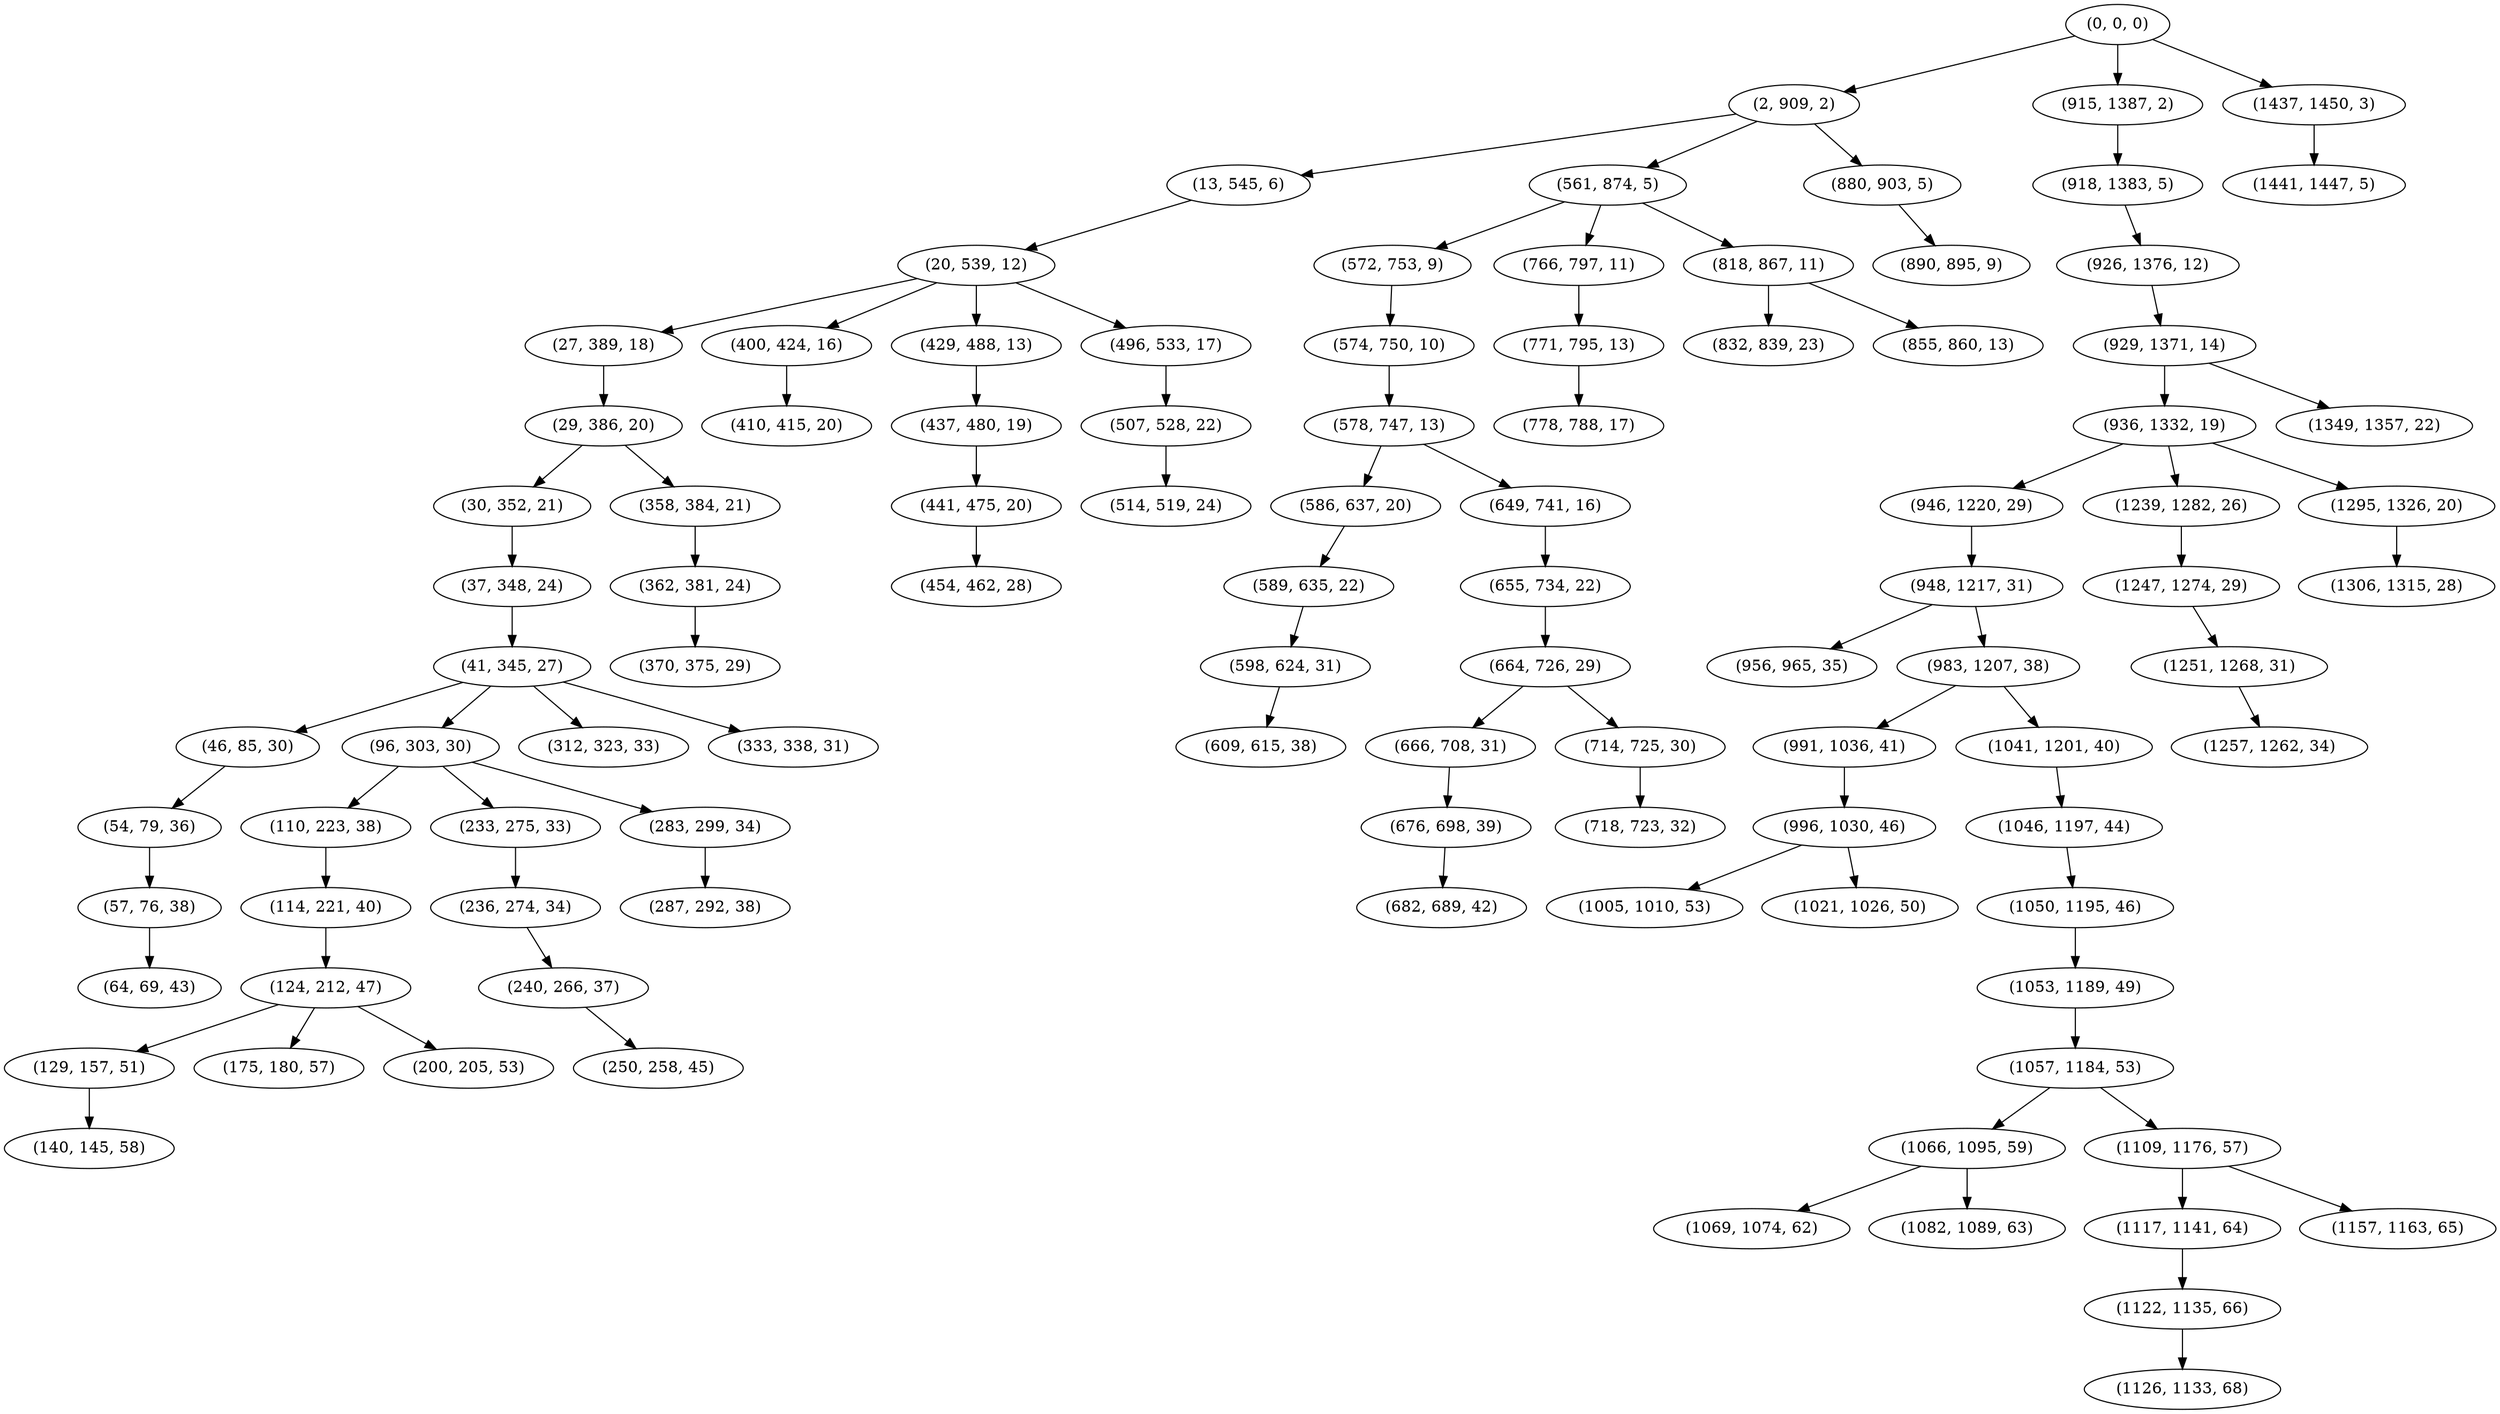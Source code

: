 digraph tree {
    "(0, 0, 0)";
    "(2, 909, 2)";
    "(13, 545, 6)";
    "(20, 539, 12)";
    "(27, 389, 18)";
    "(29, 386, 20)";
    "(30, 352, 21)";
    "(37, 348, 24)";
    "(41, 345, 27)";
    "(46, 85, 30)";
    "(54, 79, 36)";
    "(57, 76, 38)";
    "(64, 69, 43)";
    "(96, 303, 30)";
    "(110, 223, 38)";
    "(114, 221, 40)";
    "(124, 212, 47)";
    "(129, 157, 51)";
    "(140, 145, 58)";
    "(175, 180, 57)";
    "(200, 205, 53)";
    "(233, 275, 33)";
    "(236, 274, 34)";
    "(240, 266, 37)";
    "(250, 258, 45)";
    "(283, 299, 34)";
    "(287, 292, 38)";
    "(312, 323, 33)";
    "(333, 338, 31)";
    "(358, 384, 21)";
    "(362, 381, 24)";
    "(370, 375, 29)";
    "(400, 424, 16)";
    "(410, 415, 20)";
    "(429, 488, 13)";
    "(437, 480, 19)";
    "(441, 475, 20)";
    "(454, 462, 28)";
    "(496, 533, 17)";
    "(507, 528, 22)";
    "(514, 519, 24)";
    "(561, 874, 5)";
    "(572, 753, 9)";
    "(574, 750, 10)";
    "(578, 747, 13)";
    "(586, 637, 20)";
    "(589, 635, 22)";
    "(598, 624, 31)";
    "(609, 615, 38)";
    "(649, 741, 16)";
    "(655, 734, 22)";
    "(664, 726, 29)";
    "(666, 708, 31)";
    "(676, 698, 39)";
    "(682, 689, 42)";
    "(714, 725, 30)";
    "(718, 723, 32)";
    "(766, 797, 11)";
    "(771, 795, 13)";
    "(778, 788, 17)";
    "(818, 867, 11)";
    "(832, 839, 23)";
    "(855, 860, 13)";
    "(880, 903, 5)";
    "(890, 895, 9)";
    "(915, 1387, 2)";
    "(918, 1383, 5)";
    "(926, 1376, 12)";
    "(929, 1371, 14)";
    "(936, 1332, 19)";
    "(946, 1220, 29)";
    "(948, 1217, 31)";
    "(956, 965, 35)";
    "(983, 1207, 38)";
    "(991, 1036, 41)";
    "(996, 1030, 46)";
    "(1005, 1010, 53)";
    "(1021, 1026, 50)";
    "(1041, 1201, 40)";
    "(1046, 1197, 44)";
    "(1050, 1195, 46)";
    "(1053, 1189, 49)";
    "(1057, 1184, 53)";
    "(1066, 1095, 59)";
    "(1069, 1074, 62)";
    "(1082, 1089, 63)";
    "(1109, 1176, 57)";
    "(1117, 1141, 64)";
    "(1122, 1135, 66)";
    "(1126, 1133, 68)";
    "(1157, 1163, 65)";
    "(1239, 1282, 26)";
    "(1247, 1274, 29)";
    "(1251, 1268, 31)";
    "(1257, 1262, 34)";
    "(1295, 1326, 20)";
    "(1306, 1315, 28)";
    "(1349, 1357, 22)";
    "(1437, 1450, 3)";
    "(1441, 1447, 5)";
    "(0, 0, 0)" -> "(2, 909, 2)";
    "(0, 0, 0)" -> "(915, 1387, 2)";
    "(0, 0, 0)" -> "(1437, 1450, 3)";
    "(2, 909, 2)" -> "(13, 545, 6)";
    "(2, 909, 2)" -> "(561, 874, 5)";
    "(2, 909, 2)" -> "(880, 903, 5)";
    "(13, 545, 6)" -> "(20, 539, 12)";
    "(20, 539, 12)" -> "(27, 389, 18)";
    "(20, 539, 12)" -> "(400, 424, 16)";
    "(20, 539, 12)" -> "(429, 488, 13)";
    "(20, 539, 12)" -> "(496, 533, 17)";
    "(27, 389, 18)" -> "(29, 386, 20)";
    "(29, 386, 20)" -> "(30, 352, 21)";
    "(29, 386, 20)" -> "(358, 384, 21)";
    "(30, 352, 21)" -> "(37, 348, 24)";
    "(37, 348, 24)" -> "(41, 345, 27)";
    "(41, 345, 27)" -> "(46, 85, 30)";
    "(41, 345, 27)" -> "(96, 303, 30)";
    "(41, 345, 27)" -> "(312, 323, 33)";
    "(41, 345, 27)" -> "(333, 338, 31)";
    "(46, 85, 30)" -> "(54, 79, 36)";
    "(54, 79, 36)" -> "(57, 76, 38)";
    "(57, 76, 38)" -> "(64, 69, 43)";
    "(96, 303, 30)" -> "(110, 223, 38)";
    "(96, 303, 30)" -> "(233, 275, 33)";
    "(96, 303, 30)" -> "(283, 299, 34)";
    "(110, 223, 38)" -> "(114, 221, 40)";
    "(114, 221, 40)" -> "(124, 212, 47)";
    "(124, 212, 47)" -> "(129, 157, 51)";
    "(124, 212, 47)" -> "(175, 180, 57)";
    "(124, 212, 47)" -> "(200, 205, 53)";
    "(129, 157, 51)" -> "(140, 145, 58)";
    "(233, 275, 33)" -> "(236, 274, 34)";
    "(236, 274, 34)" -> "(240, 266, 37)";
    "(240, 266, 37)" -> "(250, 258, 45)";
    "(283, 299, 34)" -> "(287, 292, 38)";
    "(358, 384, 21)" -> "(362, 381, 24)";
    "(362, 381, 24)" -> "(370, 375, 29)";
    "(400, 424, 16)" -> "(410, 415, 20)";
    "(429, 488, 13)" -> "(437, 480, 19)";
    "(437, 480, 19)" -> "(441, 475, 20)";
    "(441, 475, 20)" -> "(454, 462, 28)";
    "(496, 533, 17)" -> "(507, 528, 22)";
    "(507, 528, 22)" -> "(514, 519, 24)";
    "(561, 874, 5)" -> "(572, 753, 9)";
    "(561, 874, 5)" -> "(766, 797, 11)";
    "(561, 874, 5)" -> "(818, 867, 11)";
    "(572, 753, 9)" -> "(574, 750, 10)";
    "(574, 750, 10)" -> "(578, 747, 13)";
    "(578, 747, 13)" -> "(586, 637, 20)";
    "(578, 747, 13)" -> "(649, 741, 16)";
    "(586, 637, 20)" -> "(589, 635, 22)";
    "(589, 635, 22)" -> "(598, 624, 31)";
    "(598, 624, 31)" -> "(609, 615, 38)";
    "(649, 741, 16)" -> "(655, 734, 22)";
    "(655, 734, 22)" -> "(664, 726, 29)";
    "(664, 726, 29)" -> "(666, 708, 31)";
    "(664, 726, 29)" -> "(714, 725, 30)";
    "(666, 708, 31)" -> "(676, 698, 39)";
    "(676, 698, 39)" -> "(682, 689, 42)";
    "(714, 725, 30)" -> "(718, 723, 32)";
    "(766, 797, 11)" -> "(771, 795, 13)";
    "(771, 795, 13)" -> "(778, 788, 17)";
    "(818, 867, 11)" -> "(832, 839, 23)";
    "(818, 867, 11)" -> "(855, 860, 13)";
    "(880, 903, 5)" -> "(890, 895, 9)";
    "(915, 1387, 2)" -> "(918, 1383, 5)";
    "(918, 1383, 5)" -> "(926, 1376, 12)";
    "(926, 1376, 12)" -> "(929, 1371, 14)";
    "(929, 1371, 14)" -> "(936, 1332, 19)";
    "(929, 1371, 14)" -> "(1349, 1357, 22)";
    "(936, 1332, 19)" -> "(946, 1220, 29)";
    "(936, 1332, 19)" -> "(1239, 1282, 26)";
    "(936, 1332, 19)" -> "(1295, 1326, 20)";
    "(946, 1220, 29)" -> "(948, 1217, 31)";
    "(948, 1217, 31)" -> "(956, 965, 35)";
    "(948, 1217, 31)" -> "(983, 1207, 38)";
    "(983, 1207, 38)" -> "(991, 1036, 41)";
    "(983, 1207, 38)" -> "(1041, 1201, 40)";
    "(991, 1036, 41)" -> "(996, 1030, 46)";
    "(996, 1030, 46)" -> "(1005, 1010, 53)";
    "(996, 1030, 46)" -> "(1021, 1026, 50)";
    "(1041, 1201, 40)" -> "(1046, 1197, 44)";
    "(1046, 1197, 44)" -> "(1050, 1195, 46)";
    "(1050, 1195, 46)" -> "(1053, 1189, 49)";
    "(1053, 1189, 49)" -> "(1057, 1184, 53)";
    "(1057, 1184, 53)" -> "(1066, 1095, 59)";
    "(1057, 1184, 53)" -> "(1109, 1176, 57)";
    "(1066, 1095, 59)" -> "(1069, 1074, 62)";
    "(1066, 1095, 59)" -> "(1082, 1089, 63)";
    "(1109, 1176, 57)" -> "(1117, 1141, 64)";
    "(1109, 1176, 57)" -> "(1157, 1163, 65)";
    "(1117, 1141, 64)" -> "(1122, 1135, 66)";
    "(1122, 1135, 66)" -> "(1126, 1133, 68)";
    "(1239, 1282, 26)" -> "(1247, 1274, 29)";
    "(1247, 1274, 29)" -> "(1251, 1268, 31)";
    "(1251, 1268, 31)" -> "(1257, 1262, 34)";
    "(1295, 1326, 20)" -> "(1306, 1315, 28)";
    "(1437, 1450, 3)" -> "(1441, 1447, 5)";
}
